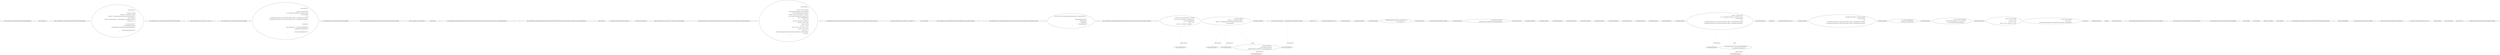 digraph  {
m0_37 [cluster="CommandLine.Core.OptionSpecification.FromOptionSpecification()", file="SpecificationPropertyRules.cs", label="Entry CommandLine.Core.OptionSpecification.FromOptionSpecification()", span="15-15"];
m0_109 [cluster="NameInfo.cstr", file="SpecificationPropertyRules.cs", label="Entry NameInfo.cstr", span=""];
m0_4 [cluster="CommandLine.Core.SpecificationPropertyRules.EnforceMutuallyExclusiveSet()", file="SpecificationPropertyRules.cs", label="Entry CommandLine.Core.SpecificationPropertyRules.EnforceMutuallyExclusiveSet()", span="24-24"];
m0_8 [cluster="CommandLine.Core.SpecificationPropertyRules.EnforceMutuallyExclusiveSet()", file="SpecificationPropertyRules.cs", label="return specProps =>\r\n                {\r\n                    var options = specProps\r\n                            .Where(sp => sp.Specification.IsOption())\r\n                            .Where(sp => ((OptionSpecification)sp.Specification).SetName.Length > 0\r\n                                   && sp.Value.IsJust());\r\n                    var groups = options.GroupBy(g => ((OptionSpecification)g.Specification).SetName);\r\n                    if (groups.Count() > 1)\r\n                    {\r\n                        return options.Select(s =>\r\n                            new MutuallyExclusiveSetError(\r\n                                ((OptionSpecification)s.Specification).FromOptionSpecification()));\r\n                    }\r\n                    return Enumerable.Empty<Error>();\r\n                };", span="26-40"];
m0_9 [cluster="CommandLine.Core.SpecificationPropertyRules.EnforceMutuallyExclusiveSet()", file="SpecificationPropertyRules.cs", label="Exit CommandLine.Core.SpecificationPropertyRules.EnforceMutuallyExclusiveSet()", span="24-24"];
m0_90 [cluster="CommandLine.Infrastructure.Maybe<T>.IsJust<T>()", file="SpecificationPropertyRules.cs", label="Entry CommandLine.Infrastructure.Maybe<T>.IsJust<T>()", span="149-149"];
m0_6 [cluster="CommandLine.Core.SpecificationPropertyRules.EnforceRange()", file="SpecificationPropertyRules.cs", label="Entry CommandLine.Core.SpecificationPropertyRules.EnforceRange()", span="97-97"];
m0_78 [cluster="CommandLine.Core.SpecificationPropertyRules.EnforceRange()", file="SpecificationPropertyRules.cs", label="return specProps =>\r\n                {\r\n                    var options = specProps.Where(\r\n                        sp => sp.Specification.TargetType == TargetType.Sequence\r\n                        && sp.Value.IsJust()\r\n                        && (\r\n                            (sp.Specification.Min.IsJust() && ((Array)sp.Value.FromJust()).Length < sp.Specification.Min.FromJust())\r\n                            || (sp.Specification.Max.IsJust() && ((Array)sp.Value.FromJust()).Length > sp.Specification.Max.FromJust())\r\n                        )\r\n                    );\r\n                    if (options.Any())\r\n                    {\r\n                        return options.Select(s => new SequenceOutOfRangeError(\r\n                            s.Specification.FromSpecification()));\r\n                    }\r\n                    return Enumerable.Empty<Error>();\r\n                };", span="99-115"];
m0_79 [cluster="CommandLine.Core.SpecificationPropertyRules.EnforceRange()", file="SpecificationPropertyRules.cs", label="Exit CommandLine.Core.SpecificationPropertyRules.EnforceRange()", span="97-97"];
m0_60 [cluster="CommandLine.MissingRequiredOptionError.MissingRequiredOptionError(CommandLine.NameInfo)", file="SpecificationPropertyRules.cs", label="Entry CommandLine.MissingRequiredOptionError.MissingRequiredOptionError(CommandLine.NameInfo)", span="291-291"];
m0_113 [cluster="CommandLine.Core.Token.IsName()", file="SpecificationPropertyRules.cs", label="Entry CommandLine.Core.Token.IsName()", span="68-68"];
m0_86 [cluster="Unk.Any", file="SpecificationPropertyRules.cs", label="Entry Unk.Any", span=""];
m0_43 [cluster="CommandLine.Core.SpecificationPropertyRules.EnforceRequiredImpl(System.Collections.Generic.IEnumerable<CommandLine.Core.SpecificationProperty>)", file="SpecificationPropertyRules.cs", label="Entry CommandLine.Core.SpecificationPropertyRules.EnforceRequiredImpl(System.Collections.Generic.IEnumerable<CommandLine.Core.SpecificationProperty>)", span="51-51"];
m0_56 [cluster="CommandLine.Core.SpecificationPropertyRules.EnforceRequiredImpl(System.Collections.Generic.IEnumerable<CommandLine.Core.SpecificationProperty>)", file="SpecificationPropertyRules.cs", label="Exit CommandLine.Core.SpecificationPropertyRules.EnforceRequiredImpl(System.Collections.Generic.IEnumerable<CommandLine.Core.SpecificationProperty>)", span="51-51"];
m0_17 [cluster="Unk.Where", file="SpecificationPropertyRules.cs", label="Entry Unk.Where", span=""];
m0_21 [cluster="System.Linq.Enumerable.Empty<TResult>()", file="SpecificationPropertyRules.cs", label="Entry System.Linq.Enumerable.Empty<TResult>()", span="0-0"];
m0_96 [cluster="Unk.FromSpecification", file="SpecificationPropertyRules.cs", label="Entry Unk.FromSpecification", span=""];
m0_91 [cluster="CommandLine.Infrastructure.Maybe<T>.FromJust<T>(System.Exception)", file="SpecificationPropertyRules.cs", label="Entry CommandLine.Infrastructure.Maybe<T>.FromJust<T>(System.Exception)", span="134-134"];
m0_7 [cluster="CommandLine.Core.SpecificationPropertyRules.EnforceSingle(System.Collections.Generic.IEnumerable<CommandLine.Core.Token>)", file="SpecificationPropertyRules.cs", label="Entry CommandLine.Core.SpecificationPropertyRules.EnforceSingle(System.Collections.Generic.IEnumerable<CommandLine.Core.Token>)", span="118-118"];
m0_97 [cluster="CommandLine.Core.SpecificationPropertyRules.EnforceSingle(System.Collections.Generic.IEnumerable<CommandLine.Core.Token>)", file="SpecificationPropertyRules.cs", label="return specProps =>\r\n                {\r\n                    var specs = from sp in specProps\r\n                                where sp.Specification.IsOption() && sp.Value.IsJust()\r\n                                select (OptionSpecification)sp.Specification;\r\n                    var options = from t in tokens.Where(t => t.IsName())\r\n                                  join o in specs on t.Text equals o.UniqueName() into to\r\n                                  from o in to.DefaultIfEmpty()\r\n                                  where o != null\r\n                                  select new { o.ShortName, o.LongName };\r\n                    var groups = from x in options\r\n                                 group x by x into g\r\n                                 let count = g.Count()\r\n                                 select new { Value = g.Key, Count = count };\r\n                    var errors = from y in groups\r\n                                 where y.Count > 1\r\n                                 select new RepeatedOptionError(new NameInfo(y.Value.ShortName, y.Value.LongName));\r\n                    return errors;\r\n                };", span="120-138"];
m0_98 [cluster="CommandLine.Core.SpecificationPropertyRules.EnforceSingle(System.Collections.Generic.IEnumerable<CommandLine.Core.Token>)", file="SpecificationPropertyRules.cs", label="Exit CommandLine.Core.SpecificationPropertyRules.EnforceSingle(System.Collections.Generic.IEnumerable<CommandLine.Core.Token>)", span="118-118"];
m0_59 [cluster="CommandLine.Infrastructure.Maybe<T>.IsNothing<T>()", file="SpecificationPropertyRules.cs", label="Entry CommandLine.Infrastructure.Maybe<T>.IsNothing<T>()", span="144-144"];
m0_62 [cluster="Unk.Contains", file="SpecificationPropertyRules.cs", label="Entry Unk.Contains", span=""];
m0_95 [cluster="CommandLine.SequenceOutOfRangeError.SequenceOutOfRangeError(CommandLine.NameInfo)", file="SpecificationPropertyRules.cs", label="Entry CommandLine.SequenceOutOfRangeError.SequenceOutOfRangeError(CommandLine.NameInfo)", span="324-324"];
m0_0 [cluster="CommandLine.Core.SpecificationPropertyRules.Lookup(System.Collections.Generic.IEnumerable<CommandLine.Core.Token>)", file="SpecificationPropertyRules.cs", label="Entry CommandLine.Core.SpecificationPropertyRules.Lookup(System.Collections.Generic.IEnumerable<CommandLine.Core.Token>)", span="12-12"];
m0_1 [cluster="CommandLine.Core.SpecificationPropertyRules.Lookup(System.Collections.Generic.IEnumerable<CommandLine.Core.Token>)", file="SpecificationPropertyRules.cs", label="return new List<Func<IEnumerable<SpecificationProperty>, IEnumerable<Error>>>\r\n                {\r\n                    EnforceMutuallyExclusiveSet(),\r\n                    EnforceRequired(),\r\n                    EnforceRange(),\r\n                    EnforceSingle(tokens)\r\n                };", span="15-21"];
m0_2 [cluster="CommandLine.Core.SpecificationPropertyRules.Lookup(System.Collections.Generic.IEnumerable<CommandLine.Core.Token>)", file="SpecificationPropertyRules.cs", label="Exit CommandLine.Core.SpecificationPropertyRules.Lookup(System.Collections.Generic.IEnumerable<CommandLine.Core.Token>)", span="12-12"];
m0_110 [cluster="lambda expression", file="SpecificationPropertyRules.cs", label="Entry lambda expression", span="125-125"];
m0_11 [cluster="lambda expression", file="SpecificationPropertyRules.cs", label="var options = specProps\r\n                            .Where(sp => sp.Specification.IsOption())\r\n                            .Where(sp => ((OptionSpecification)sp.Specification).SetName.Length > 0\r\n                                   && sp.Value.IsJust())", span="28-31"];
m0_10 [cluster="lambda expression", file="SpecificationPropertyRules.cs", label="Entry lambda expression", span="26-40"];
m0_12 [cluster="lambda expression", file="SpecificationPropertyRules.cs", label="var groups = options.GroupBy(g => ((OptionSpecification)g.Specification).SetName)", span="32-32"];
m0_22 [cluster="lambda expression", file="SpecificationPropertyRules.cs", label="Entry lambda expression", span="29-29"];
m0_26 [cluster="lambda expression", file="SpecificationPropertyRules.cs", label="Entry lambda expression", span="30-31"];
m0_14 [cluster="lambda expression", file="SpecificationPropertyRules.cs", label="return options.Select(s =>\r\n                            new MutuallyExclusiveSetError(\r\n                                ((OptionSpecification)s.Specification).FromOptionSpecification()));", span="35-37"];
m0_13 [cluster="lambda expression", file="SpecificationPropertyRules.cs", label="groups.Count() > 1", span="33-33"];
m0_30 [cluster="lambda expression", file="SpecificationPropertyRules.cs", label="Entry lambda expression", span="32-32"];
m0_15 [cluster="lambda expression", file="SpecificationPropertyRules.cs", label="return Enumerable.Empty<Error>();", span="39-39"];
m0_16 [cluster="lambda expression", file="SpecificationPropertyRules.cs", label="Exit lambda expression", span="26-40"];
m0_33 [cluster="lambda expression", file="SpecificationPropertyRules.cs", label="Entry lambda expression", span="35-37"];
m0_23 [cluster="lambda expression", file="SpecificationPropertyRules.cs", label="sp.Specification.IsOption()", span="29-29"];
m0_24 [cluster="lambda expression", file="SpecificationPropertyRules.cs", label="Exit lambda expression", span="29-29"];
m0_27 [cluster="lambda expression", file="SpecificationPropertyRules.cs", label="((OptionSpecification)sp.Specification).SetName.Length > 0\r\n                                   && sp.Value.IsJust()", span="30-31"];
m0_28 [cluster="lambda expression", file="SpecificationPropertyRules.cs", label="Exit lambda expression", span="30-31"];
m0_31 [cluster="lambda expression", file="SpecificationPropertyRules.cs", label="((OptionSpecification)g.Specification).SetName", span="32-32"];
m0_32 [cluster="lambda expression", file="SpecificationPropertyRules.cs", label="Exit lambda expression", span="32-32"];
m0_34 [cluster="lambda expression", file="SpecificationPropertyRules.cs", label="new MutuallyExclusiveSetError(\r\n                                ((OptionSpecification)s.Specification).FromOptionSpecification())", span="36-37"];
m0_35 [cluster="lambda expression", file="SpecificationPropertyRules.cs", label="Exit lambda expression", span="35-37"];
m0_40 [cluster="lambda expression", file="SpecificationPropertyRules.cs", label="Entry lambda expression", span="45-48"];
m0_42 [cluster="lambda expression", file="SpecificationPropertyRules.cs", label="Exit lambda expression", span="45-48"];
m0_63 [cluster="lambda expression", file="SpecificationPropertyRules.cs", label="Entry lambda expression", span="54-54"];
m0_66 [cluster="lambda expression", file="SpecificationPropertyRules.cs", label="Entry lambda expression", span="55-55"];
m0_69 [cluster="lambda expression", file="SpecificationPropertyRules.cs", label="Entry lambda expression", span="61-61"];
m0_72 [cluster="lambda expression", file="SpecificationPropertyRules.cs", label="Entry lambda expression", span="62-62"];
m0_75 [cluster="lambda expression", file="SpecificationPropertyRules.cs", label="Entry lambda expression", span="63-63"];
m0_65 [cluster="lambda expression", file="SpecificationPropertyRules.cs", label="Exit lambda expression", span="54-54"];
m0_68 [cluster="lambda expression", file="SpecificationPropertyRules.cs", label="Exit lambda expression", span="55-55"];
m0_71 [cluster="lambda expression", file="SpecificationPropertyRules.cs", label="Exit lambda expression", span="61-61"];
m0_74 [cluster="lambda expression", file="SpecificationPropertyRules.cs", label="Exit lambda expression", span="62-62"];
m0_77 [cluster="lambda expression", file="SpecificationPropertyRules.cs", label="Exit lambda expression", span="63-63"];
m0_81 [cluster="lambda expression", file="SpecificationPropertyRules.cs", label="var options = specProps.Where(\r\n                        sp => sp.Specification.TargetType == TargetType.Sequence\r\n                        && sp.Value.IsJust()\r\n                        && (\r\n                            (sp.Specification.Min.IsJust() && ((Array)sp.Value.FromJust()).Length < sp.Specification.Min.FromJust())\r\n                            || (sp.Specification.Max.IsJust() && ((Array)sp.Value.FromJust()).Length > sp.Specification.Max.FromJust())\r\n                        )\r\n                    )", span="101-108"];
m0_80 [cluster="lambda expression", file="SpecificationPropertyRules.cs", label="Entry lambda expression", span="99-115"];
m0_82 [cluster="lambda expression", file="SpecificationPropertyRules.cs", label="options.Any()", span="109-109"];
m0_87 [cluster="lambda expression", file="SpecificationPropertyRules.cs", label="Entry lambda expression", span="102-107"];
m0_83 [cluster="lambda expression", file="SpecificationPropertyRules.cs", label="return options.Select(s => new SequenceOutOfRangeError(\r\n                            s.Specification.FromSpecification()));", span="111-112"];
m0_84 [cluster="lambda expression", file="SpecificationPropertyRules.cs", label="return Enumerable.Empty<Error>();", span="114-114"];
m0_85 [cluster="lambda expression", file="SpecificationPropertyRules.cs", label="Exit lambda expression", span="99-115"];
m0_92 [cluster="lambda expression", file="SpecificationPropertyRules.cs", label="Entry lambda expression", span="111-112"];
m0_88 [cluster="lambda expression", file="SpecificationPropertyRules.cs", label="sp.Specification.TargetType == TargetType.Sequence\r\n                        && sp.Value.IsJust()\r\n                        && (\r\n                            (sp.Specification.Min.IsJust() && ((Array)sp.Value.FromJust()).Length < sp.Specification.Min.FromJust())\r\n                            || (sp.Specification.Max.IsJust() && ((Array)sp.Value.FromJust()).Length > sp.Specification.Max.FromJust())\r\n                        )", span="102-107"];
m0_89 [cluster="lambda expression", file="SpecificationPropertyRules.cs", label="Exit lambda expression", span="102-107"];
m0_93 [cluster="lambda expression", file="SpecificationPropertyRules.cs", label="new SequenceOutOfRangeError(\r\n                            s.Specification.FromSpecification())", span="111-112"];
m0_94 [cluster="lambda expression", file="SpecificationPropertyRules.cs", label="Exit lambda expression", span="111-112"];
m0_101 [cluster="lambda expression", file="SpecificationPropertyRules.cs", label="var options = from t in tokens.Where(t => t.IsName())\r\n                                  join o in specs on t.Text equals o.UniqueName() into to\r\n                                  from o in to.DefaultIfEmpty()\r\n                                  where o != null\r\n                                  select new { o.ShortName, o.LongName }", span="125-129"];
m0_100 [cluster="lambda expression", file="SpecificationPropertyRules.cs", label="var specs = from sp in specProps\r\n                                where sp.Specification.IsOption() && sp.Value.IsJust()\r\n                                select (OptionSpecification)sp.Specification", span="122-124"];
m0_99 [cluster="lambda expression", file="SpecificationPropertyRules.cs", label="Entry lambda expression", span="120-138"];
m0_102 [cluster="lambda expression", file="SpecificationPropertyRules.cs", label="var groups = from x in options\r\n                                 group x by x into g\r\n                                 let count = g.Count()\r\n                                 select new { Value = g.Key, Count = count }", span="130-133"];
m0_103 [cluster="lambda expression", file="SpecificationPropertyRules.cs", label="var errors = from y in groups\r\n                                 where y.Count > 1\r\n                                 select new RepeatedOptionError(new NameInfo(y.Value.ShortName, y.Value.LongName))", span="134-136"];
m0_104 [cluster="lambda expression", file="SpecificationPropertyRules.cs", label="return errors;", span="137-137"];
m0_105 [cluster="lambda expression", file="SpecificationPropertyRules.cs", label="Exit lambda expression", span="120-138"];
m0_111 [cluster="lambda expression", file="SpecificationPropertyRules.cs", label="t.IsName()", span="125-125"];
m0_112 [cluster="lambda expression", file="SpecificationPropertyRules.cs", label="Exit lambda expression", span="125-125"];
m0_108 [cluster="CommandLine.RepeatedOptionError.RepeatedOptionError(CommandLine.NameInfo)", file="SpecificationPropertyRules.cs", label="Entry CommandLine.RepeatedOptionError.RepeatedOptionError(CommandLine.NameInfo)", span="335-335"];
m0_5 [cluster="CommandLine.Core.SpecificationPropertyRules.EnforceRequired()", file="SpecificationPropertyRules.cs", label="Entry CommandLine.Core.SpecificationPropertyRules.EnforceRequired()", span="43-43"];
m0_39 [cluster="CommandLine.Core.SpecificationPropertyRules.EnforceRequired()", file="SpecificationPropertyRules.cs", label="Exit CommandLine.Core.SpecificationPropertyRules.EnforceRequired()", span="43-43"];
m0_20 [cluster="Unk.Select", file="SpecificationPropertyRules.cs", label="Entry Unk.Select", span=""];
m0_29 [cluster="Unk.IsJust", file="SpecificationPropertyRules.cs", label="Entry Unk.IsJust", span=""];
m0_106 [cluster="Unk.UniqueName", file="SpecificationPropertyRules.cs", label="Entry Unk.UniqueName", span=""];
m0_58 [cluster="Unk.ToList", file="SpecificationPropertyRules.cs", label="Entry Unk.ToList", span=""];
m0_36 [cluster="CommandLine.MutuallyExclusiveSetError.MutuallyExclusiveSetError(CommandLine.NameInfo)", file="SpecificationPropertyRules.cs", label="Entry CommandLine.MutuallyExclusiveSetError.MutuallyExclusiveSetError(CommandLine.NameInfo)", span="302-302"];
m0_107 [cluster="Unk.DefaultIfEmpty", file="SpecificationPropertyRules.cs", label="Entry Unk.DefaultIfEmpty", span=""];
m0_25 [cluster="CommandLine.Core.Specification.IsOption()", file="SpecificationPropertyRules.cs", label="Entry CommandLine.Core.Specification.IsOption()", span="10-10"];
m0_61 [cluster="CommandLine.Core.Specification.FromSpecification()", file="SpecificationPropertyRules.cs", label="Entry CommandLine.Core.Specification.FromSpecification()", span="22-22"];
m0_3 [cluster="System.Collections.Generic.List<T>.List()", file="SpecificationPropertyRules.cs", label="Entry System.Collections.Generic.List<T>.List()", span="0-0"];
m0_57 [cluster="Unk.Distinct", file="SpecificationPropertyRules.cs", label="Entry Unk.Distinct", span=""];
m0_18 [cluster="Unk.GroupBy", file="SpecificationPropertyRules.cs", label="Entry Unk.GroupBy", span=""];
m0_19 [cluster="Unk.Count", file="SpecificationPropertyRules.cs", label="Entry Unk.Count", span=""];
m0_114 [file="SpecificationPropertyRules.cs", label="System.Collections.Generic.IEnumerable<CommandLine.Core.Token>", span=""];
m0_11 -> m0_22  [color=darkseagreen4, key=1, label="lambda expression", style=dashed];
m0_11 -> m0_26  [color=darkseagreen4, key=1, label="lambda expression", style=dashed];
m0_11 -> m0_14  [color=darkseagreen4, key=1, label=options, style=dashed];
m0_12 -> m0_30  [color=darkseagreen4, key=1, label="lambda expression", style=dashed];
m0_14 -> m0_33  [color=darkseagreen4, key=1, label="lambda expression", style=dashed];
m0_81 -> m0_87  [color=darkseagreen4, key=1, label="lambda expression", style=dashed];
m0_81 -> m0_83  [color=darkseagreen4, key=1, label=options, style=dashed];
m0_83 -> m0_92  [color=darkseagreen4, key=1, label="lambda expression", style=dashed];
m0_101 -> m0_110  [color=darkseagreen4, key=1, label="lambda expression", style=dashed];
}
